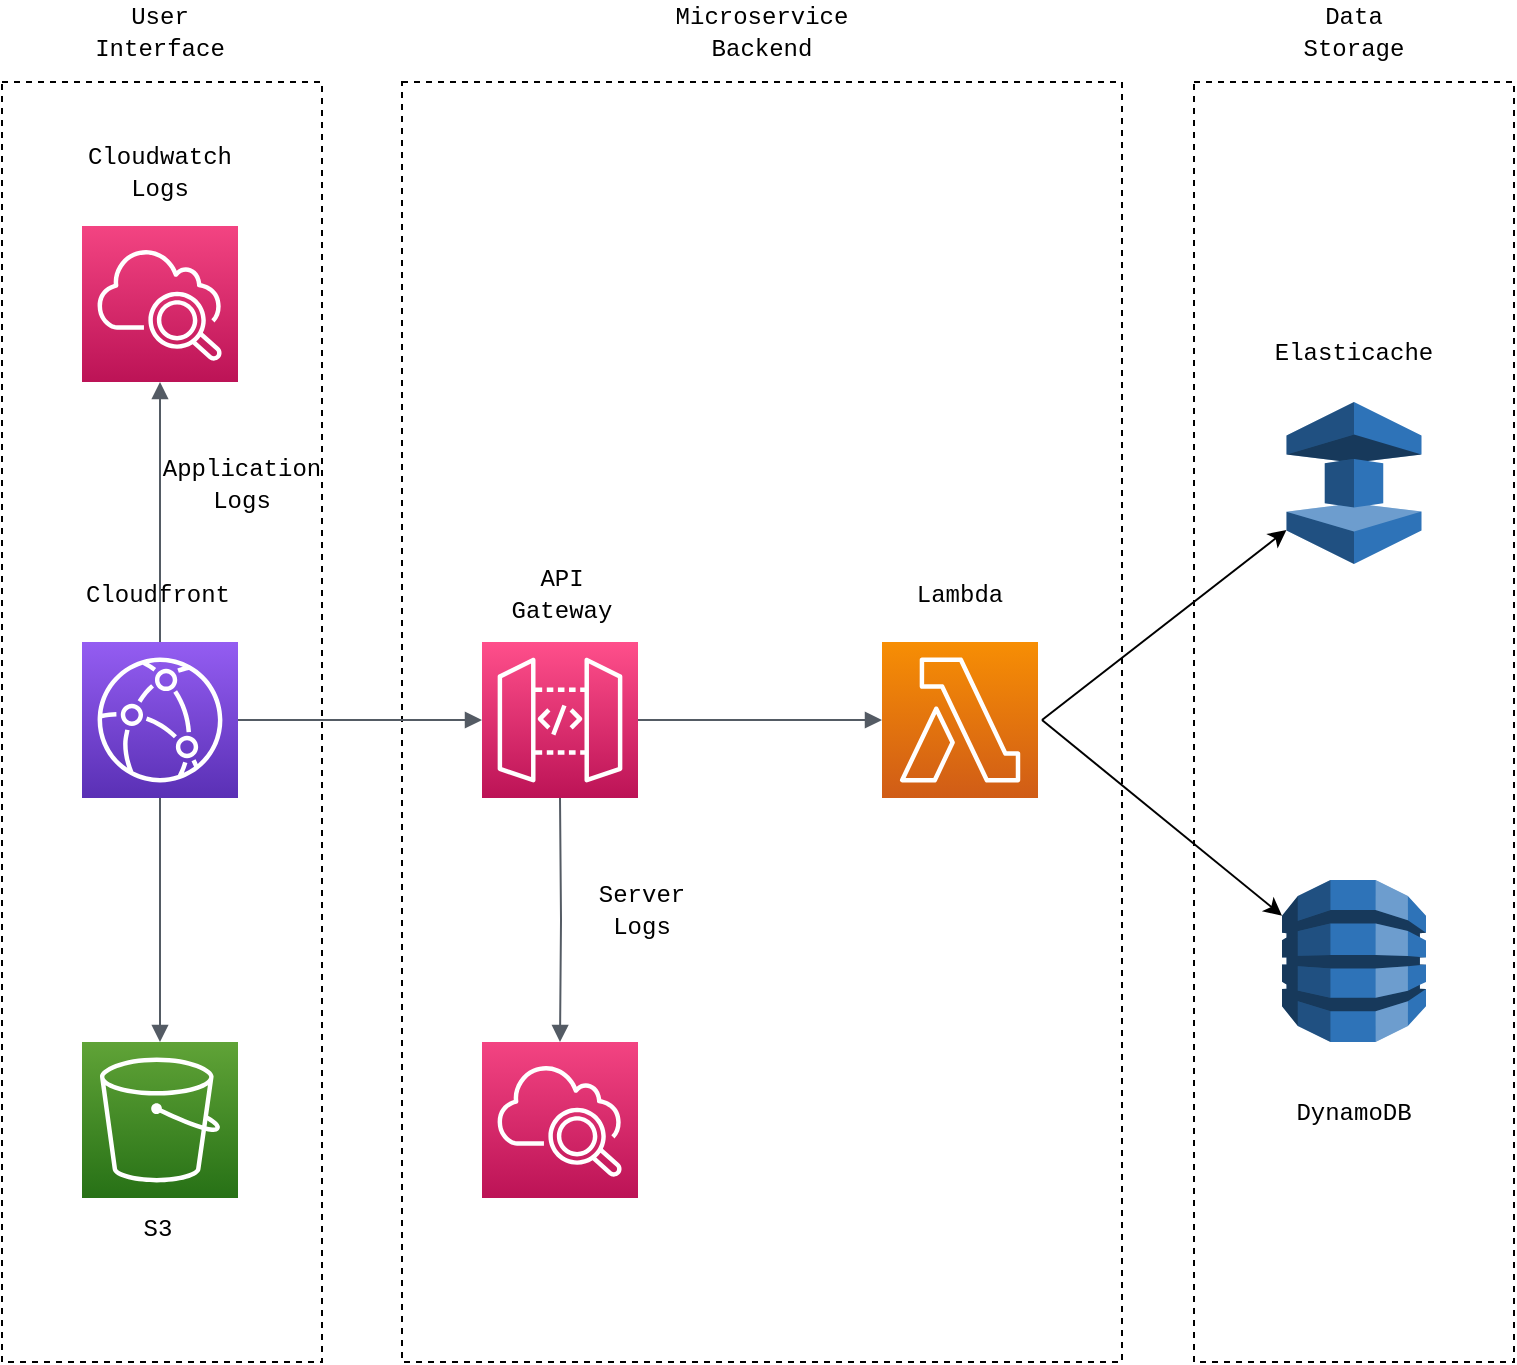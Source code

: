 <mxfile version="15.5.2" type="device"><diagram id="i7zZVudtE0IUHXSdDh9Y" name="Page-1"><mxGraphModel dx="1261" dy="1763" grid="1" gridSize="10" guides="1" tooltips="1" connect="1" arrows="1" fold="1" page="1" pageScale="1" pageWidth="850" pageHeight="1100" math="0" shadow="0"><root><mxCell id="0"/><mxCell id="1" parent="0"/><mxCell id="Ixz0ewVt6rGG_xLLeS2Z-21" value="" style="rounded=0;whiteSpace=wrap;html=1;fillColor=none;dashed=1;" vertex="1" parent="1"><mxGeometry x="240" y="-120" width="360" height="640" as="geometry"/></mxCell><mxCell id="Ixz0ewVt6rGG_xLLeS2Z-11" value="" style="rounded=0;whiteSpace=wrap;html=1;fillColor=none;dashed=1;" vertex="1" parent="1"><mxGeometry x="40" y="-120" width="160" height="640" as="geometry"/></mxCell><mxCell id="Ixz0ewVt6rGG_xLLeS2Z-3" value="" style="sketch=0;points=[[0,0,0],[0.25,0,0],[0.5,0,0],[0.75,0,0],[1,0,0],[0,1,0],[0.25,1,0],[0.5,1,0],[0.75,1,0],[1,1,0],[0,0.25,0],[0,0.5,0],[0,0.75,0],[1,0.25,0],[1,0.5,0],[1,0.75,0]];outlineConnect=0;fontColor=#232F3E;gradientColor=#FF4F8B;gradientDirection=north;fillColor=#BC1356;strokeColor=#ffffff;dashed=0;verticalLabelPosition=bottom;verticalAlign=top;align=center;html=1;fontSize=12;fontStyle=0;aspect=fixed;shape=mxgraph.aws4.resourceIcon;resIcon=mxgraph.aws4.api_gateway;" vertex="1" parent="1"><mxGeometry x="280" y="160" width="78" height="78" as="geometry"/></mxCell><mxCell id="Ixz0ewVt6rGG_xLLeS2Z-4" value="" style="sketch=0;points=[[0,0,0],[0.25,0,0],[0.5,0,0],[0.75,0,0],[1,0,0],[0,1,0],[0.25,1,0],[0.5,1,0],[0.75,1,0],[1,1,0],[0,0.25,0],[0,0.5,0],[0,0.75,0],[1,0.25,0],[1,0.5,0],[1,0.75,0]];outlineConnect=0;fontColor=#232F3E;gradientColor=#945DF2;gradientDirection=north;fillColor=#5A30B5;strokeColor=#ffffff;dashed=0;verticalLabelPosition=bottom;verticalAlign=top;align=center;html=1;fontSize=12;fontStyle=0;aspect=fixed;shape=mxgraph.aws4.resourceIcon;resIcon=mxgraph.aws4.cloudfront;" vertex="1" parent="1"><mxGeometry x="80" y="160" width="78" height="78" as="geometry"/></mxCell><mxCell id="Ixz0ewVt6rGG_xLLeS2Z-5" value="" style="sketch=0;points=[[0,0,0],[0.25,0,0],[0.5,0,0],[0.75,0,0],[1,0,0],[0,1,0],[0.25,1,0],[0.5,1,0],[0.75,1,0],[1,1,0],[0,0.25,0],[0,0.5,0],[0,0.75,0],[1,0.25,0],[1,0.5,0],[1,0.75,0]];outlineConnect=0;fontColor=#232F3E;gradientColor=#60A337;gradientDirection=north;fillColor=#277116;strokeColor=#ffffff;dashed=0;verticalLabelPosition=bottom;verticalAlign=top;align=center;html=1;fontSize=12;fontStyle=0;aspect=fixed;shape=mxgraph.aws4.resourceIcon;resIcon=mxgraph.aws4.s3;" vertex="1" parent="1"><mxGeometry x="80" y="360" width="78" height="78" as="geometry"/></mxCell><mxCell id="Ixz0ewVt6rGG_xLLeS2Z-6" value="" style="sketch=0;points=[[0,0,0],[0.25,0,0],[0.5,0,0],[0.75,0,0],[1,0,0],[0,1,0],[0.25,1,0],[0.5,1,0],[0.75,1,0],[1,1,0],[0,0.25,0],[0,0.5,0],[0,0.75,0],[1,0.25,0],[1,0.5,0],[1,0.75,0]];outlineConnect=0;fontColor=#232F3E;gradientColor=#F78E04;gradientDirection=north;fillColor=#D05C17;strokeColor=#ffffff;dashed=0;verticalLabelPosition=bottom;verticalAlign=top;align=center;html=1;fontSize=12;fontStyle=0;aspect=fixed;shape=mxgraph.aws4.resourceIcon;resIcon=mxgraph.aws4.lambda;" vertex="1" parent="1"><mxGeometry x="480" y="160" width="78" height="78" as="geometry"/></mxCell><mxCell id="Ixz0ewVt6rGG_xLLeS2Z-7" value="" style="outlineConnect=0;dashed=0;verticalLabelPosition=bottom;verticalAlign=top;align=center;html=1;shape=mxgraph.aws3.dynamo_db;fillColor=#2E73B8;gradientColor=none;" vertex="1" parent="1"><mxGeometry x="680" y="279" width="72" height="81" as="geometry"/></mxCell><mxCell id="Ixz0ewVt6rGG_xLLeS2Z-8" value="" style="outlineConnect=0;dashed=0;verticalLabelPosition=bottom;verticalAlign=top;align=center;html=1;shape=mxgraph.aws3.elasticache;fillColor=#2E73B8;gradientColor=none;" vertex="1" parent="1"><mxGeometry x="682.25" y="40" width="67.5" height="81" as="geometry"/></mxCell><mxCell id="Ixz0ewVt6rGG_xLLeS2Z-13" value="&lt;font face=&quot;Courier New&quot;&gt;User Interface&lt;br&gt;&lt;/font&gt;" style="text;html=1;strokeColor=none;fillColor=none;align=center;verticalAlign=middle;whiteSpace=wrap;rounded=0;" vertex="1" parent="1"><mxGeometry x="79" y="-160" width="80" height="30" as="geometry"/></mxCell><mxCell id="Ixz0ewVt6rGG_xLLeS2Z-14" value="" style="edgeStyle=orthogonalEdgeStyle;html=1;endArrow=none;elbow=vertical;startArrow=block;startFill=1;strokeColor=#545B64;rounded=0;exitX=0;exitY=0.5;exitDx=0;exitDy=0;exitPerimeter=0;entryX=1;entryY=0.5;entryDx=0;entryDy=0;entryPerimeter=0;" edge="1" parent="1" source="Ixz0ewVt6rGG_xLLeS2Z-3" target="Ixz0ewVt6rGG_xLLeS2Z-4"><mxGeometry width="100" relative="1" as="geometry"><mxPoint x="292.11" y="250" as="sourcePoint"/><mxPoint x="170" y="250" as="targetPoint"/></mxGeometry></mxCell><mxCell id="Ixz0ewVt6rGG_xLLeS2Z-15" value="" style="edgeStyle=orthogonalEdgeStyle;html=1;endArrow=none;elbow=vertical;startArrow=block;startFill=1;strokeColor=#545B64;rounded=0;entryX=0.5;entryY=1;entryDx=0;entryDy=0;entryPerimeter=0;" edge="1" parent="1" source="Ixz0ewVt6rGG_xLLeS2Z-5" target="Ixz0ewVt6rGG_xLLeS2Z-4"><mxGeometry width="100" relative="1" as="geometry"><mxPoint x="290" y="209" as="sourcePoint"/><mxPoint x="168" y="209" as="targetPoint"/></mxGeometry></mxCell><mxCell id="Ixz0ewVt6rGG_xLLeS2Z-16" value="&lt;font face=&quot;Courier New&quot;&gt;Cloudfront&lt;br&gt;&lt;/font&gt;" style="text;html=1;strokeColor=none;fillColor=none;align=center;verticalAlign=middle;whiteSpace=wrap;rounded=0;" vertex="1" parent="1"><mxGeometry x="78" y="121" width="80" height="30" as="geometry"/></mxCell><mxCell id="Ixz0ewVt6rGG_xLLeS2Z-17" value="&lt;font face=&quot;Courier New&quot;&gt;S3&lt;br&gt;&lt;/font&gt;" style="text;html=1;strokeColor=none;fillColor=none;align=center;verticalAlign=middle;whiteSpace=wrap;rounded=0;" vertex="1" parent="1"><mxGeometry x="78" y="438" width="80" height="30" as="geometry"/></mxCell><mxCell id="Ixz0ewVt6rGG_xLLeS2Z-18" value="" style="edgeStyle=orthogonalEdgeStyle;html=1;endArrow=none;elbow=vertical;startArrow=block;startFill=1;strokeColor=#545B64;rounded=0;exitX=0;exitY=0.5;exitDx=0;exitDy=0;exitPerimeter=0;entryX=1;entryY=0.5;entryDx=0;entryDy=0;entryPerimeter=0;" edge="1" parent="1" source="Ixz0ewVt6rGG_xLLeS2Z-6" target="Ixz0ewVt6rGG_xLLeS2Z-3"><mxGeometry width="100" relative="1" as="geometry"><mxPoint x="290" y="209" as="sourcePoint"/><mxPoint x="168" y="209" as="targetPoint"/></mxGeometry></mxCell><mxCell id="Ixz0ewVt6rGG_xLLeS2Z-19" value="&lt;font face=&quot;Courier New&quot;&gt;API Gateway&lt;br&gt;&lt;/font&gt;" style="text;html=1;strokeColor=none;fillColor=none;align=center;verticalAlign=middle;whiteSpace=wrap;rounded=0;" vertex="1" parent="1"><mxGeometry x="280" y="121" width="80" height="30" as="geometry"/></mxCell><mxCell id="Ixz0ewVt6rGG_xLLeS2Z-20" value="&lt;font face=&quot;Courier New&quot;&gt;Lambda&lt;br&gt;&lt;/font&gt;" style="text;html=1;strokeColor=none;fillColor=none;align=center;verticalAlign=middle;whiteSpace=wrap;rounded=0;" vertex="1" parent="1"><mxGeometry x="479" y="121" width="80" height="30" as="geometry"/></mxCell><mxCell id="Ixz0ewVt6rGG_xLLeS2Z-22" value="&lt;font face=&quot;Courier New&quot;&gt;Microservice Backend&lt;br&gt;&lt;/font&gt;" style="text;html=1;strokeColor=none;fillColor=none;align=center;verticalAlign=middle;whiteSpace=wrap;rounded=0;" vertex="1" parent="1"><mxGeometry x="380" y="-160" width="80" height="30" as="geometry"/></mxCell><mxCell id="Ixz0ewVt6rGG_xLLeS2Z-27" value="" style="endArrow=classic;html=1;rounded=0;entryX=0;entryY=0.79;entryDx=0;entryDy=0;entryPerimeter=0;exitX=1;exitY=0.5;exitDx=0;exitDy=0;" edge="1" parent="1" target="Ixz0ewVt6rGG_xLLeS2Z-8"><mxGeometry width="50" height="50" relative="1" as="geometry"><mxPoint x="560" y="199" as="sourcePoint"/><mxPoint x="230" y="230" as="targetPoint"/></mxGeometry></mxCell><mxCell id="Ixz0ewVt6rGG_xLLeS2Z-28" value="" style="endArrow=classic;html=1;rounded=0;entryX=0;entryY=0.22;entryDx=0;entryDy=0;entryPerimeter=0;exitX=1;exitY=0.5;exitDx=0;exitDy=0;" edge="1" parent="1" target="Ixz0ewVt6rGG_xLLeS2Z-7"><mxGeometry width="50" height="50" relative="1" as="geometry"><mxPoint x="560" y="199" as="sourcePoint"/><mxPoint x="692.25" y="113.99" as="targetPoint"/></mxGeometry></mxCell><mxCell id="Ixz0ewVt6rGG_xLLeS2Z-30" value="" style="rounded=0;whiteSpace=wrap;html=1;fillColor=none;dashed=1;" vertex="1" parent="1"><mxGeometry x="636" y="-120" width="160" height="640" as="geometry"/></mxCell><mxCell id="Ixz0ewVt6rGG_xLLeS2Z-32" value="&lt;font face=&quot;Courier New&quot;&gt;Data Storage&lt;br&gt;&lt;/font&gt;" style="text;html=1;strokeColor=none;fillColor=none;align=center;verticalAlign=middle;whiteSpace=wrap;rounded=0;" vertex="1" parent="1"><mxGeometry x="676" y="-160" width="80" height="30" as="geometry"/></mxCell><mxCell id="Ixz0ewVt6rGG_xLLeS2Z-33" value="&lt;font face=&quot;Courier New&quot;&gt;Elasticache&lt;br&gt;&lt;/font&gt;" style="text;html=1;strokeColor=none;fillColor=none;align=center;verticalAlign=middle;whiteSpace=wrap;rounded=0;" vertex="1" parent="1"><mxGeometry x="676" width="80" height="30" as="geometry"/></mxCell><mxCell id="Ixz0ewVt6rGG_xLLeS2Z-34" value="&lt;font face=&quot;Courier New&quot;&gt;DynamoDB&lt;br&gt;&lt;/font&gt;" style="text;html=1;strokeColor=none;fillColor=none;align=center;verticalAlign=middle;whiteSpace=wrap;rounded=0;" vertex="1" parent="1"><mxGeometry x="676" y="380" width="80" height="30" as="geometry"/></mxCell><mxCell id="Ixz0ewVt6rGG_xLLeS2Z-36" value="" style="sketch=0;points=[[0,0,0],[0.25,0,0],[0.5,0,0],[0.75,0,0],[1,0,0],[0,1,0],[0.25,1,0],[0.5,1,0],[0.75,1,0],[1,1,0],[0,0.25,0],[0,0.5,0],[0,0.75,0],[1,0.25,0],[1,0.5,0],[1,0.75,0]];points=[[0,0,0],[0.25,0,0],[0.5,0,0],[0.75,0,0],[1,0,0],[0,1,0],[0.25,1,0],[0.5,1,0],[0.75,1,0],[1,1,0],[0,0.25,0],[0,0.5,0],[0,0.75,0],[1,0.25,0],[1,0.5,0],[1,0.75,0]];outlineConnect=0;fontColor=#232F3E;gradientColor=#F34482;gradientDirection=north;fillColor=#BC1356;strokeColor=#ffffff;dashed=0;verticalLabelPosition=bottom;verticalAlign=top;align=center;html=1;fontSize=12;fontStyle=0;aspect=fixed;shape=mxgraph.aws4.resourceIcon;resIcon=mxgraph.aws4.cloudwatch_2;" vertex="1" parent="1"><mxGeometry x="280" y="360" width="78" height="78" as="geometry"/></mxCell><mxCell id="Ixz0ewVt6rGG_xLLeS2Z-37" value="" style="sketch=0;points=[[0,0,0],[0.25,0,0],[0.5,0,0],[0.75,0,0],[1,0,0],[0,1,0],[0.25,1,0],[0.5,1,0],[0.75,1,0],[1,1,0],[0,0.25,0],[0,0.5,0],[0,0.75,0],[1,0.25,0],[1,0.5,0],[1,0.75,0]];points=[[0,0,0],[0.25,0,0],[0.5,0,0],[0.75,0,0],[1,0,0],[0,1,0],[0.25,1,0],[0.5,1,0],[0.75,1,0],[1,1,0],[0,0.25,0],[0,0.5,0],[0,0.75,0],[1,0.25,0],[1,0.5,0],[1,0.75,0]];outlineConnect=0;fontColor=#232F3E;gradientColor=#F34482;gradientDirection=north;fillColor=#BC1356;strokeColor=#ffffff;dashed=0;verticalLabelPosition=bottom;verticalAlign=top;align=center;html=1;fontSize=12;fontStyle=0;aspect=fixed;shape=mxgraph.aws4.resourceIcon;resIcon=mxgraph.aws4.cloudwatch_2;" vertex="1" parent="1"><mxGeometry x="80" y="-48" width="78" height="78" as="geometry"/></mxCell><mxCell id="Ixz0ewVt6rGG_xLLeS2Z-40" value="" style="edgeStyle=orthogonalEdgeStyle;html=1;endArrow=none;elbow=vertical;startArrow=block;startFill=1;strokeColor=#545B64;rounded=0;entryX=0.5;entryY=0;entryDx=0;entryDy=0;entryPerimeter=0;exitX=0.5;exitY=1;exitDx=0;exitDy=0;exitPerimeter=0;" edge="1" parent="1" source="Ixz0ewVt6rGG_xLLeS2Z-37" target="Ixz0ewVt6rGG_xLLeS2Z-4"><mxGeometry width="100" relative="1" as="geometry"><mxPoint x="129" y="370" as="sourcePoint"/><mxPoint x="129" y="248" as="targetPoint"/></mxGeometry></mxCell><mxCell id="Ixz0ewVt6rGG_xLLeS2Z-41" value="" style="edgeStyle=orthogonalEdgeStyle;html=1;endArrow=none;elbow=vertical;startArrow=block;startFill=1;strokeColor=#545B64;rounded=0;entryX=0.5;entryY=1;entryDx=0;entryDy=0;entryPerimeter=0;" edge="1" parent="1" target="Ixz0ewVt6rGG_xLLeS2Z-3"><mxGeometry width="100" relative="1" as="geometry"><mxPoint x="319" y="360" as="sourcePoint"/><mxPoint x="129" y="248" as="targetPoint"/></mxGeometry></mxCell><mxCell id="Ixz0ewVt6rGG_xLLeS2Z-42" value="&lt;font face=&quot;Courier New&quot;&gt;Cloudwatch Logs&lt;br&gt;&lt;/font&gt;" style="text;html=1;strokeColor=none;fillColor=none;align=center;verticalAlign=middle;whiteSpace=wrap;rounded=0;" vertex="1" parent="1"><mxGeometry x="79" y="-90" width="80" height="30" as="geometry"/></mxCell><mxCell id="Ixz0ewVt6rGG_xLLeS2Z-43" value="&lt;font face=&quot;Courier New&quot;&gt;Application Logs&lt;br&gt;&lt;/font&gt;" style="text;html=1;strokeColor=none;fillColor=none;align=center;verticalAlign=middle;whiteSpace=wrap;rounded=0;" vertex="1" parent="1"><mxGeometry x="120" y="65.5" width="80" height="30" as="geometry"/></mxCell><mxCell id="Ixz0ewVt6rGG_xLLeS2Z-44" value="&lt;font face=&quot;Courier New&quot;&gt;Server Logs&lt;br&gt;&lt;/font&gt;" style="text;html=1;strokeColor=none;fillColor=none;align=center;verticalAlign=middle;whiteSpace=wrap;rounded=0;" vertex="1" parent="1"><mxGeometry x="320" y="279" width="80" height="30" as="geometry"/></mxCell></root></mxGraphModel></diagram></mxfile>
